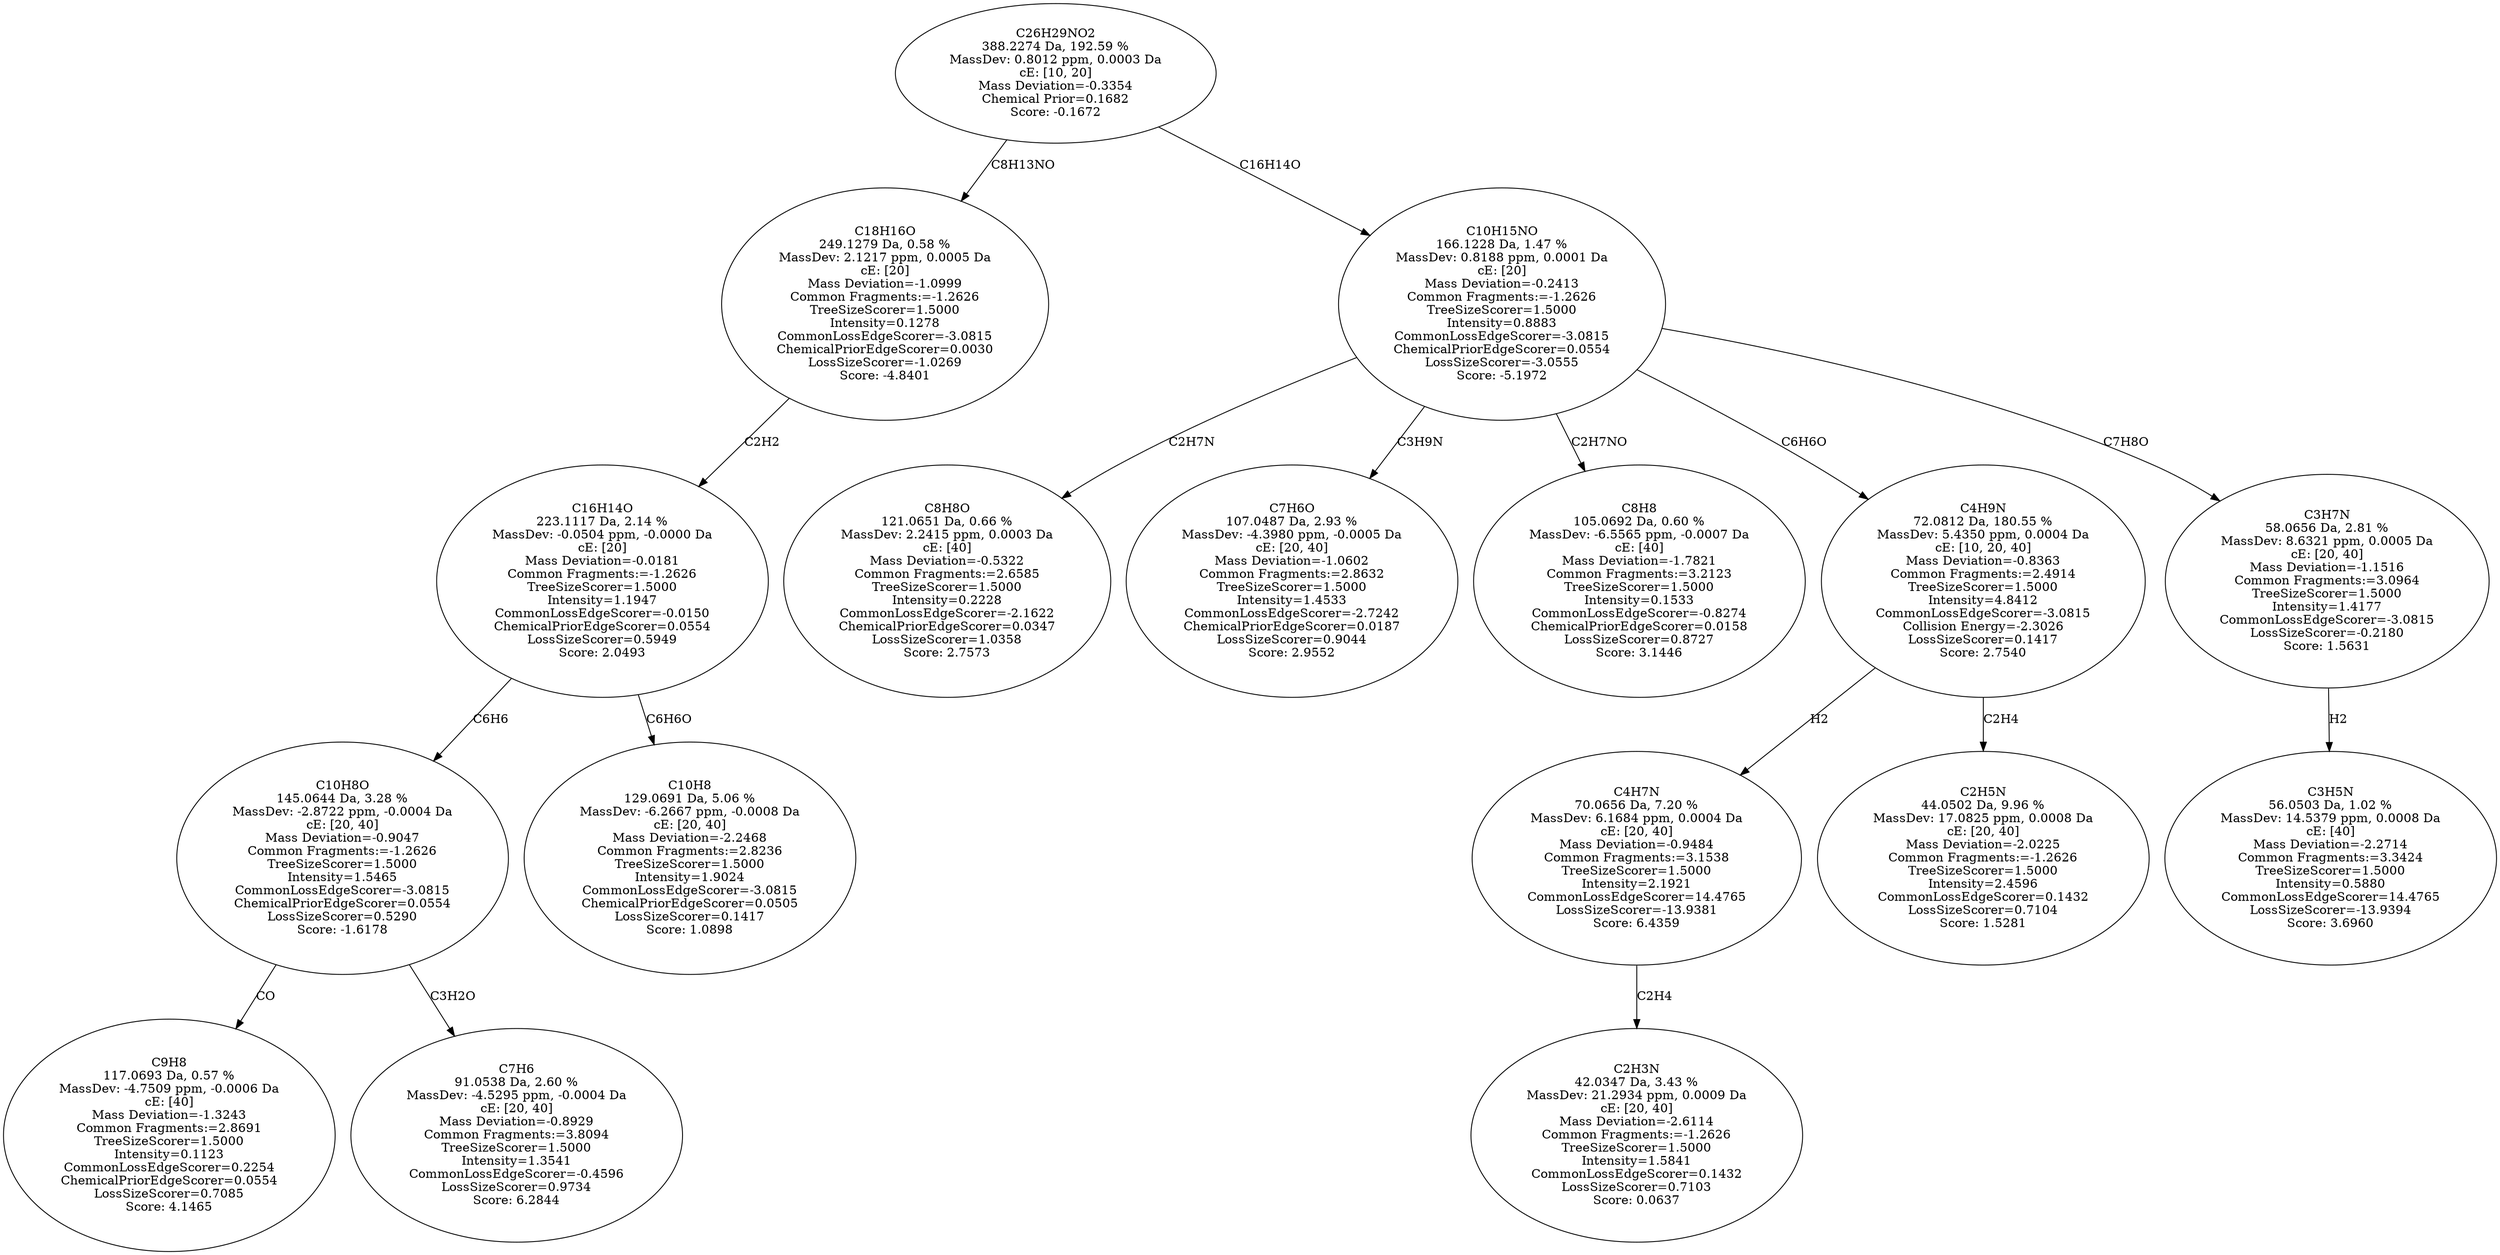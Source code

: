 strict digraph {
v1 [label="C9H8\n117.0693 Da, 0.57 %\nMassDev: -4.7509 ppm, -0.0006 Da\ncE: [40]\nMass Deviation=-1.3243\nCommon Fragments:=2.8691\nTreeSizeScorer=1.5000\nIntensity=0.1123\nCommonLossEdgeScorer=0.2254\nChemicalPriorEdgeScorer=0.0554\nLossSizeScorer=0.7085\nScore: 4.1465"];
v2 [label="C7H6\n91.0538 Da, 2.60 %\nMassDev: -4.5295 ppm, -0.0004 Da\ncE: [20, 40]\nMass Deviation=-0.8929\nCommon Fragments:=3.8094\nTreeSizeScorer=1.5000\nIntensity=1.3541\nCommonLossEdgeScorer=-0.4596\nLossSizeScorer=0.9734\nScore: 6.2844"];
v3 [label="C10H8O\n145.0644 Da, 3.28 %\nMassDev: -2.8722 ppm, -0.0004 Da\ncE: [20, 40]\nMass Deviation=-0.9047\nCommon Fragments:=-1.2626\nTreeSizeScorer=1.5000\nIntensity=1.5465\nCommonLossEdgeScorer=-3.0815\nChemicalPriorEdgeScorer=0.0554\nLossSizeScorer=0.5290\nScore: -1.6178"];
v4 [label="C10H8\n129.0691 Da, 5.06 %\nMassDev: -6.2667 ppm, -0.0008 Da\ncE: [20, 40]\nMass Deviation=-2.2468\nCommon Fragments:=2.8236\nTreeSizeScorer=1.5000\nIntensity=1.9024\nCommonLossEdgeScorer=-3.0815\nChemicalPriorEdgeScorer=0.0505\nLossSizeScorer=0.1417\nScore: 1.0898"];
v5 [label="C16H14O\n223.1117 Da, 2.14 %\nMassDev: -0.0504 ppm, -0.0000 Da\ncE: [20]\nMass Deviation=-0.0181\nCommon Fragments:=-1.2626\nTreeSizeScorer=1.5000\nIntensity=1.1947\nCommonLossEdgeScorer=-0.0150\nChemicalPriorEdgeScorer=0.0554\nLossSizeScorer=0.5949\nScore: 2.0493"];
v6 [label="C18H16O\n249.1279 Da, 0.58 %\nMassDev: 2.1217 ppm, 0.0005 Da\ncE: [20]\nMass Deviation=-1.0999\nCommon Fragments:=-1.2626\nTreeSizeScorer=1.5000\nIntensity=0.1278\nCommonLossEdgeScorer=-3.0815\nChemicalPriorEdgeScorer=0.0030\nLossSizeScorer=-1.0269\nScore: -4.8401"];
v7 [label="C8H8O\n121.0651 Da, 0.66 %\nMassDev: 2.2415 ppm, 0.0003 Da\ncE: [40]\nMass Deviation=-0.5322\nCommon Fragments:=2.6585\nTreeSizeScorer=1.5000\nIntensity=0.2228\nCommonLossEdgeScorer=-2.1622\nChemicalPriorEdgeScorer=0.0347\nLossSizeScorer=1.0358\nScore: 2.7573"];
v8 [label="C7H6O\n107.0487 Da, 2.93 %\nMassDev: -4.3980 ppm, -0.0005 Da\ncE: [20, 40]\nMass Deviation=-1.0602\nCommon Fragments:=2.8632\nTreeSizeScorer=1.5000\nIntensity=1.4533\nCommonLossEdgeScorer=-2.7242\nChemicalPriorEdgeScorer=0.0187\nLossSizeScorer=0.9044\nScore: 2.9552"];
v9 [label="C8H8\n105.0692 Da, 0.60 %\nMassDev: -6.5565 ppm, -0.0007 Da\ncE: [40]\nMass Deviation=-1.7821\nCommon Fragments:=3.2123\nTreeSizeScorer=1.5000\nIntensity=0.1533\nCommonLossEdgeScorer=-0.8274\nChemicalPriorEdgeScorer=0.0158\nLossSizeScorer=0.8727\nScore: 3.1446"];
v10 [label="C2H3N\n42.0347 Da, 3.43 %\nMassDev: 21.2934 ppm, 0.0009 Da\ncE: [20, 40]\nMass Deviation=-2.6114\nCommon Fragments:=-1.2626\nTreeSizeScorer=1.5000\nIntensity=1.5841\nCommonLossEdgeScorer=0.1432\nLossSizeScorer=0.7103\nScore: 0.0637"];
v11 [label="C4H7N\n70.0656 Da, 7.20 %\nMassDev: 6.1684 ppm, 0.0004 Da\ncE: [20, 40]\nMass Deviation=-0.9484\nCommon Fragments:=3.1538\nTreeSizeScorer=1.5000\nIntensity=2.1921\nCommonLossEdgeScorer=14.4765\nLossSizeScorer=-13.9381\nScore: 6.4359"];
v12 [label="C2H5N\n44.0502 Da, 9.96 %\nMassDev: 17.0825 ppm, 0.0008 Da\ncE: [20, 40]\nMass Deviation=-2.0225\nCommon Fragments:=-1.2626\nTreeSizeScorer=1.5000\nIntensity=2.4596\nCommonLossEdgeScorer=0.1432\nLossSizeScorer=0.7104\nScore: 1.5281"];
v13 [label="C4H9N\n72.0812 Da, 180.55 %\nMassDev: 5.4350 ppm, 0.0004 Da\ncE: [10, 20, 40]\nMass Deviation=-0.8363\nCommon Fragments:=2.4914\nTreeSizeScorer=1.5000\nIntensity=4.8412\nCommonLossEdgeScorer=-3.0815\nCollision Energy=-2.3026\nLossSizeScorer=0.1417\nScore: 2.7540"];
v14 [label="C3H5N\n56.0503 Da, 1.02 %\nMassDev: 14.5379 ppm, 0.0008 Da\ncE: [40]\nMass Deviation=-2.2714\nCommon Fragments:=3.3424\nTreeSizeScorer=1.5000\nIntensity=0.5880\nCommonLossEdgeScorer=14.4765\nLossSizeScorer=-13.9394\nScore: 3.6960"];
v15 [label="C3H7N\n58.0656 Da, 2.81 %\nMassDev: 8.6321 ppm, 0.0005 Da\ncE: [20, 40]\nMass Deviation=-1.1516\nCommon Fragments:=3.0964\nTreeSizeScorer=1.5000\nIntensity=1.4177\nCommonLossEdgeScorer=-3.0815\nLossSizeScorer=-0.2180\nScore: 1.5631"];
v16 [label="C10H15NO\n166.1228 Da, 1.47 %\nMassDev: 0.8188 ppm, 0.0001 Da\ncE: [20]\nMass Deviation=-0.2413\nCommon Fragments:=-1.2626\nTreeSizeScorer=1.5000\nIntensity=0.8883\nCommonLossEdgeScorer=-3.0815\nChemicalPriorEdgeScorer=0.0554\nLossSizeScorer=-3.0555\nScore: -5.1972"];
v17 [label="C26H29NO2\n388.2274 Da, 192.59 %\nMassDev: 0.8012 ppm, 0.0003 Da\ncE: [10, 20]\nMass Deviation=-0.3354\nChemical Prior=0.1682\nScore: -0.1672"];
v3 -> v1 [label="CO"];
v3 -> v2 [label="C3H2O"];
v5 -> v3 [label="C6H6"];
v5 -> v4 [label="C6H6O"];
v6 -> v5 [label="C2H2"];
v17 -> v6 [label="C8H13NO"];
v16 -> v7 [label="C2H7N"];
v16 -> v8 [label="C3H9N"];
v16 -> v9 [label="C2H7NO"];
v11 -> v10 [label="C2H4"];
v13 -> v11 [label="H2"];
v13 -> v12 [label="C2H4"];
v16 -> v13 [label="C6H6O"];
v15 -> v14 [label="H2"];
v16 -> v15 [label="C7H8O"];
v17 -> v16 [label="C16H14O"];
}